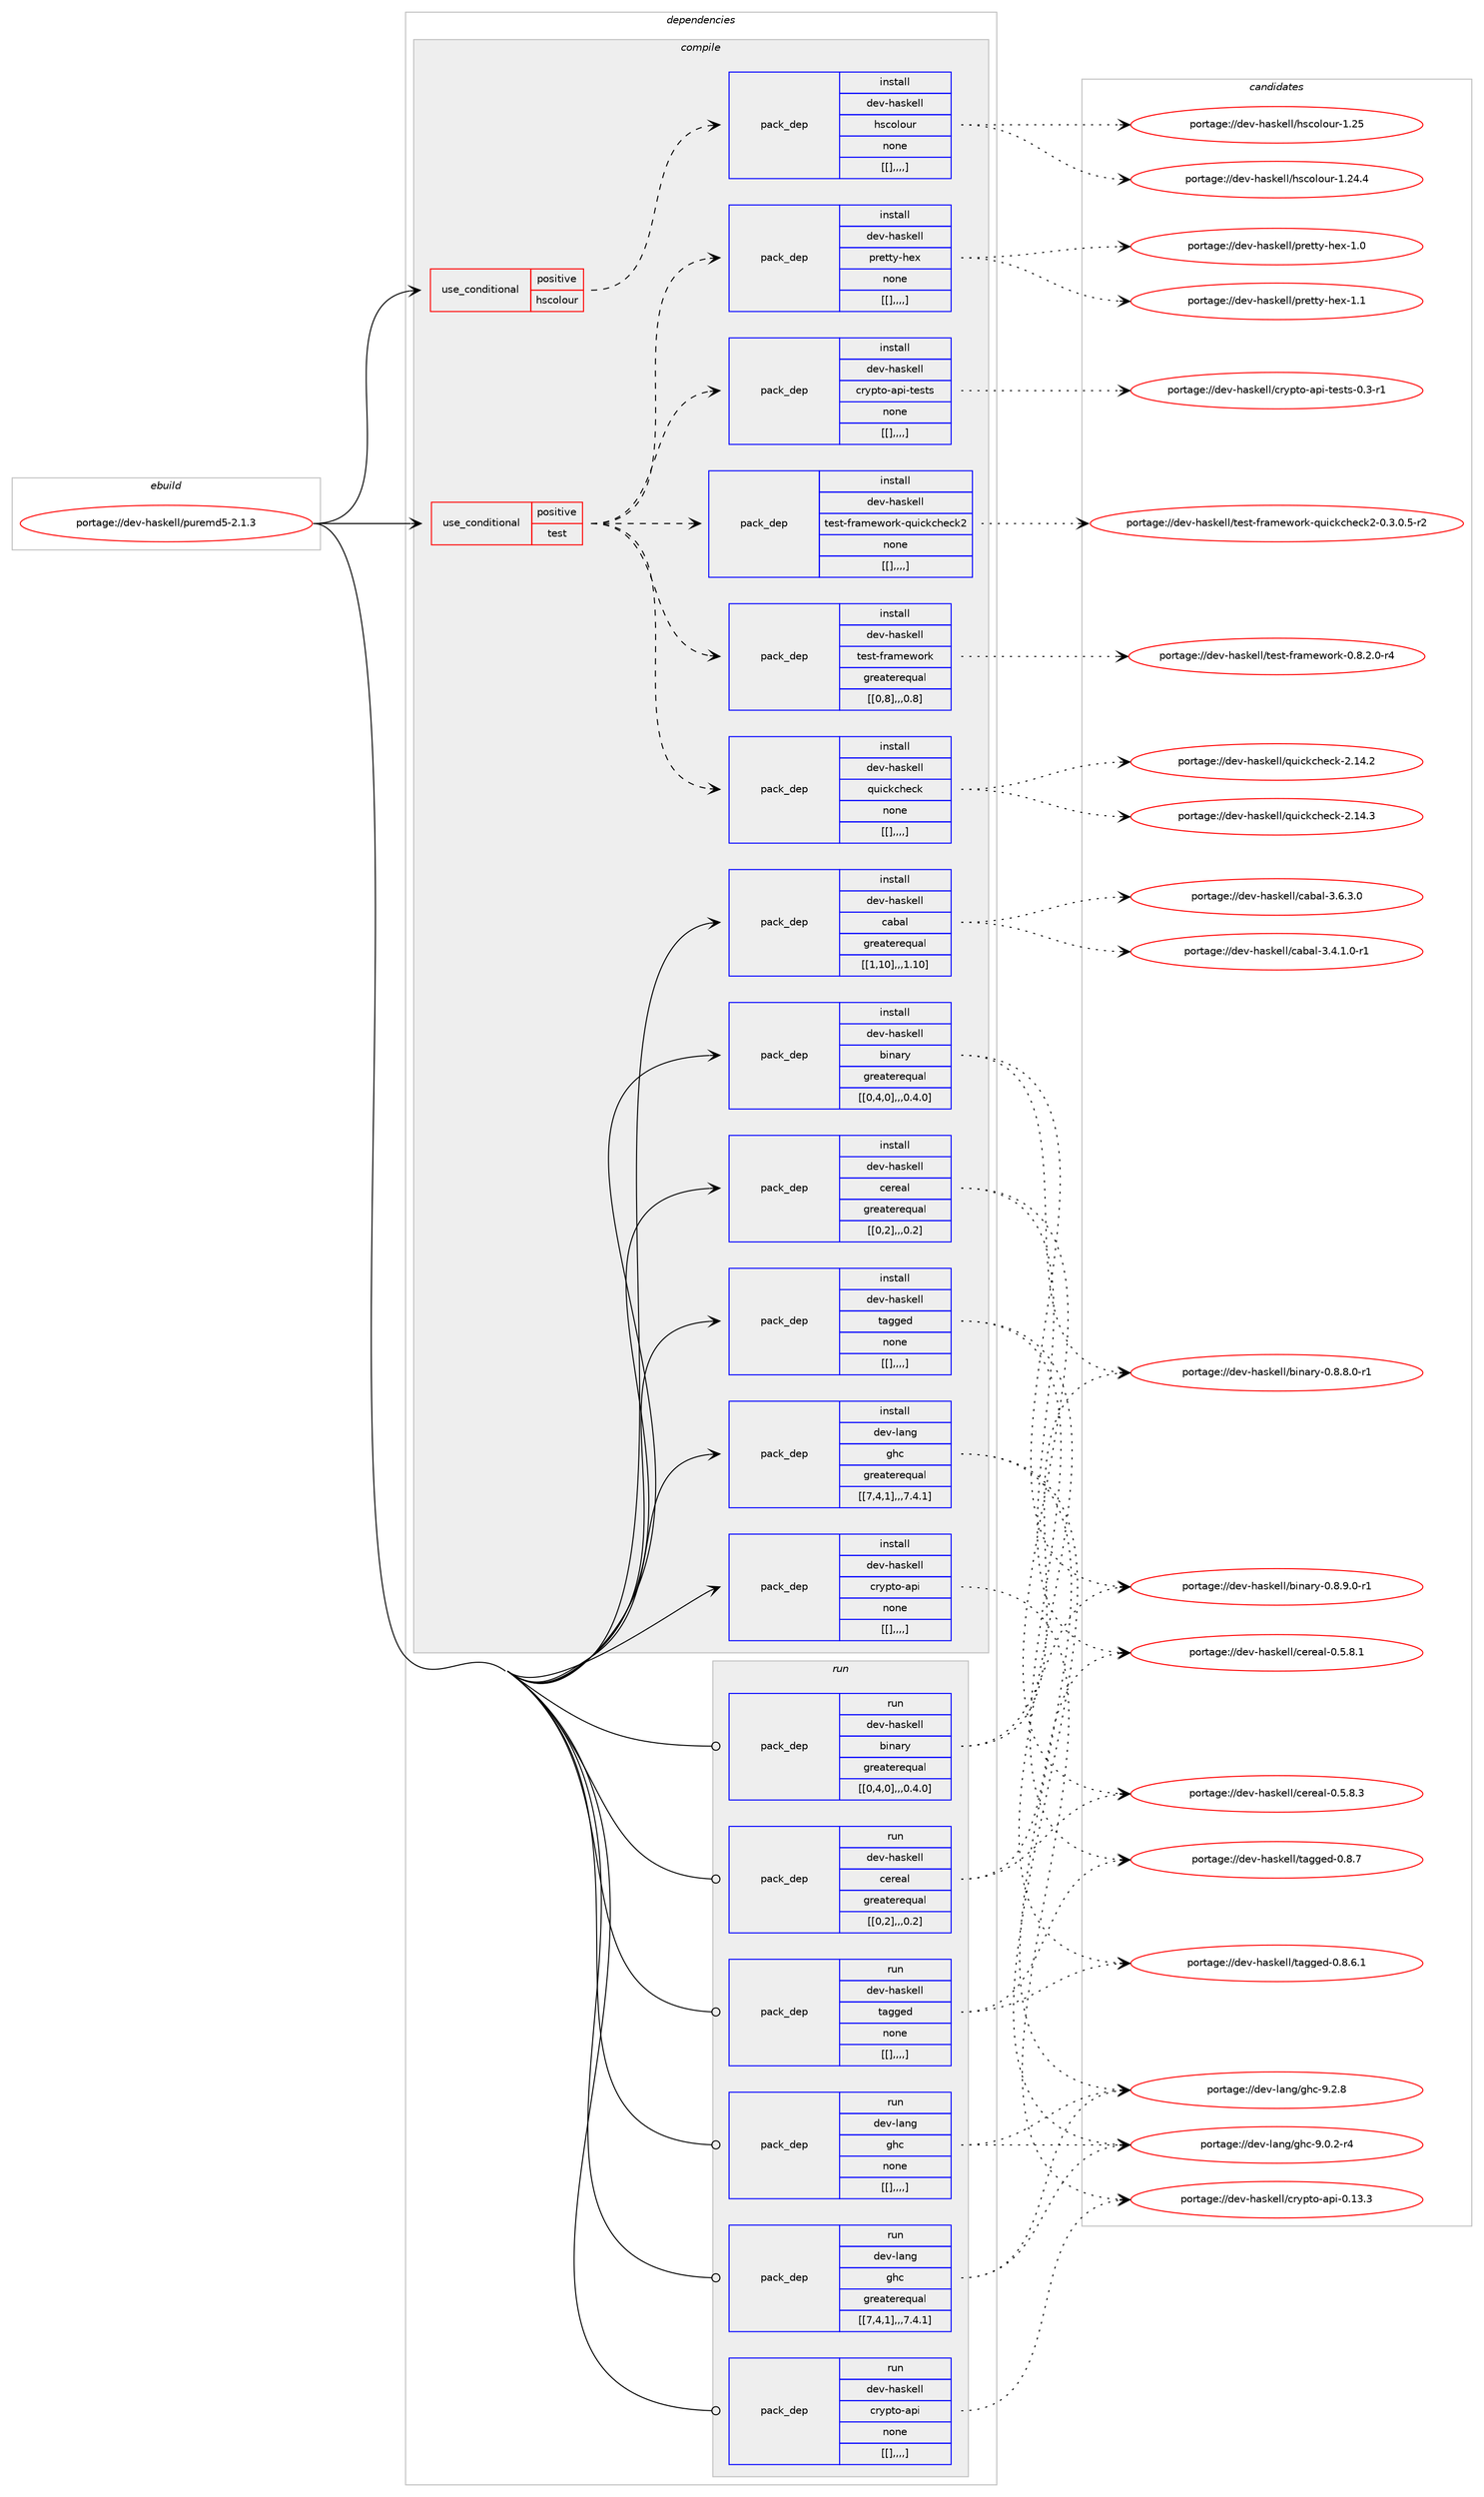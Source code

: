 digraph prolog {

# *************
# Graph options
# *************

newrank=true;
concentrate=true;
compound=true;
graph [rankdir=LR,fontname=Helvetica,fontsize=10,ranksep=1.5];#, ranksep=2.5, nodesep=0.2];
edge  [arrowhead=vee];
node  [fontname=Helvetica,fontsize=10];

# **********
# The ebuild
# **********

subgraph cluster_leftcol {
color=gray;
label=<<i>ebuild</i>>;
id [label="portage://dev-haskell/puremd5-2.1.3", color=red, width=4, href="../dev-haskell/puremd5-2.1.3.svg"];
}

# ****************
# The dependencies
# ****************

subgraph cluster_midcol {
color=gray;
label=<<i>dependencies</i>>;
subgraph cluster_compile {
fillcolor="#eeeeee";
style=filled;
label=<<i>compile</i>>;
subgraph cond21269 {
dependency86814 [label=<<TABLE BORDER="0" CELLBORDER="1" CELLSPACING="0" CELLPADDING="4"><TR><TD ROWSPAN="3" CELLPADDING="10">use_conditional</TD></TR><TR><TD>positive</TD></TR><TR><TD>hscolour</TD></TR></TABLE>>, shape=none, color=red];
subgraph pack64538 {
dependency86815 [label=<<TABLE BORDER="0" CELLBORDER="1" CELLSPACING="0" CELLPADDING="4" WIDTH="220"><TR><TD ROWSPAN="6" CELLPADDING="30">pack_dep</TD></TR><TR><TD WIDTH="110">install</TD></TR><TR><TD>dev-haskell</TD></TR><TR><TD>hscolour</TD></TR><TR><TD>none</TD></TR><TR><TD>[[],,,,]</TD></TR></TABLE>>, shape=none, color=blue];
}
dependency86814:e -> dependency86815:w [weight=20,style="dashed",arrowhead="vee"];
}
id:e -> dependency86814:w [weight=20,style="solid",arrowhead="vee"];
subgraph cond21270 {
dependency86816 [label=<<TABLE BORDER="0" CELLBORDER="1" CELLSPACING="0" CELLPADDING="4"><TR><TD ROWSPAN="3" CELLPADDING="10">use_conditional</TD></TR><TR><TD>positive</TD></TR><TR><TD>test</TD></TR></TABLE>>, shape=none, color=red];
subgraph pack64539 {
dependency86817 [label=<<TABLE BORDER="0" CELLBORDER="1" CELLSPACING="0" CELLPADDING="4" WIDTH="220"><TR><TD ROWSPAN="6" CELLPADDING="30">pack_dep</TD></TR><TR><TD WIDTH="110">install</TD></TR><TR><TD>dev-haskell</TD></TR><TR><TD>crypto-api-tests</TD></TR><TR><TD>none</TD></TR><TR><TD>[[],,,,]</TD></TR></TABLE>>, shape=none, color=blue];
}
dependency86816:e -> dependency86817:w [weight=20,style="dashed",arrowhead="vee"];
subgraph pack64540 {
dependency86818 [label=<<TABLE BORDER="0" CELLBORDER="1" CELLSPACING="0" CELLPADDING="4" WIDTH="220"><TR><TD ROWSPAN="6" CELLPADDING="30">pack_dep</TD></TR><TR><TD WIDTH="110">install</TD></TR><TR><TD>dev-haskell</TD></TR><TR><TD>pretty-hex</TD></TR><TR><TD>none</TD></TR><TR><TD>[[],,,,]</TD></TR></TABLE>>, shape=none, color=blue];
}
dependency86816:e -> dependency86818:w [weight=20,style="dashed",arrowhead="vee"];
subgraph pack64541 {
dependency86819 [label=<<TABLE BORDER="0" CELLBORDER="1" CELLSPACING="0" CELLPADDING="4" WIDTH="220"><TR><TD ROWSPAN="6" CELLPADDING="30">pack_dep</TD></TR><TR><TD WIDTH="110">install</TD></TR><TR><TD>dev-haskell</TD></TR><TR><TD>quickcheck</TD></TR><TR><TD>none</TD></TR><TR><TD>[[],,,,]</TD></TR></TABLE>>, shape=none, color=blue];
}
dependency86816:e -> dependency86819:w [weight=20,style="dashed",arrowhead="vee"];
subgraph pack64542 {
dependency86820 [label=<<TABLE BORDER="0" CELLBORDER="1" CELLSPACING="0" CELLPADDING="4" WIDTH="220"><TR><TD ROWSPAN="6" CELLPADDING="30">pack_dep</TD></TR><TR><TD WIDTH="110">install</TD></TR><TR><TD>dev-haskell</TD></TR><TR><TD>test-framework</TD></TR><TR><TD>greaterequal</TD></TR><TR><TD>[[0,8],,,0.8]</TD></TR></TABLE>>, shape=none, color=blue];
}
dependency86816:e -> dependency86820:w [weight=20,style="dashed",arrowhead="vee"];
subgraph pack64543 {
dependency86821 [label=<<TABLE BORDER="0" CELLBORDER="1" CELLSPACING="0" CELLPADDING="4" WIDTH="220"><TR><TD ROWSPAN="6" CELLPADDING="30">pack_dep</TD></TR><TR><TD WIDTH="110">install</TD></TR><TR><TD>dev-haskell</TD></TR><TR><TD>test-framework-quickcheck2</TD></TR><TR><TD>none</TD></TR><TR><TD>[[],,,,]</TD></TR></TABLE>>, shape=none, color=blue];
}
dependency86816:e -> dependency86821:w [weight=20,style="dashed",arrowhead="vee"];
}
id:e -> dependency86816:w [weight=20,style="solid",arrowhead="vee"];
subgraph pack64544 {
dependency86822 [label=<<TABLE BORDER="0" CELLBORDER="1" CELLSPACING="0" CELLPADDING="4" WIDTH="220"><TR><TD ROWSPAN="6" CELLPADDING="30">pack_dep</TD></TR><TR><TD WIDTH="110">install</TD></TR><TR><TD>dev-haskell</TD></TR><TR><TD>binary</TD></TR><TR><TD>greaterequal</TD></TR><TR><TD>[[0,4,0],,,0.4.0]</TD></TR></TABLE>>, shape=none, color=blue];
}
id:e -> dependency86822:w [weight=20,style="solid",arrowhead="vee"];
subgraph pack64545 {
dependency86823 [label=<<TABLE BORDER="0" CELLBORDER="1" CELLSPACING="0" CELLPADDING="4" WIDTH="220"><TR><TD ROWSPAN="6" CELLPADDING="30">pack_dep</TD></TR><TR><TD WIDTH="110">install</TD></TR><TR><TD>dev-haskell</TD></TR><TR><TD>cabal</TD></TR><TR><TD>greaterequal</TD></TR><TR><TD>[[1,10],,,1.10]</TD></TR></TABLE>>, shape=none, color=blue];
}
id:e -> dependency86823:w [weight=20,style="solid",arrowhead="vee"];
subgraph pack64546 {
dependency86824 [label=<<TABLE BORDER="0" CELLBORDER="1" CELLSPACING="0" CELLPADDING="4" WIDTH="220"><TR><TD ROWSPAN="6" CELLPADDING="30">pack_dep</TD></TR><TR><TD WIDTH="110">install</TD></TR><TR><TD>dev-haskell</TD></TR><TR><TD>cereal</TD></TR><TR><TD>greaterequal</TD></TR><TR><TD>[[0,2],,,0.2]</TD></TR></TABLE>>, shape=none, color=blue];
}
id:e -> dependency86824:w [weight=20,style="solid",arrowhead="vee"];
subgraph pack64547 {
dependency86825 [label=<<TABLE BORDER="0" CELLBORDER="1" CELLSPACING="0" CELLPADDING="4" WIDTH="220"><TR><TD ROWSPAN="6" CELLPADDING="30">pack_dep</TD></TR><TR><TD WIDTH="110">install</TD></TR><TR><TD>dev-haskell</TD></TR><TR><TD>crypto-api</TD></TR><TR><TD>none</TD></TR><TR><TD>[[],,,,]</TD></TR></TABLE>>, shape=none, color=blue];
}
id:e -> dependency86825:w [weight=20,style="solid",arrowhead="vee"];
subgraph pack64548 {
dependency86826 [label=<<TABLE BORDER="0" CELLBORDER="1" CELLSPACING="0" CELLPADDING="4" WIDTH="220"><TR><TD ROWSPAN="6" CELLPADDING="30">pack_dep</TD></TR><TR><TD WIDTH="110">install</TD></TR><TR><TD>dev-haskell</TD></TR><TR><TD>tagged</TD></TR><TR><TD>none</TD></TR><TR><TD>[[],,,,]</TD></TR></TABLE>>, shape=none, color=blue];
}
id:e -> dependency86826:w [weight=20,style="solid",arrowhead="vee"];
subgraph pack64549 {
dependency86827 [label=<<TABLE BORDER="0" CELLBORDER="1" CELLSPACING="0" CELLPADDING="4" WIDTH="220"><TR><TD ROWSPAN="6" CELLPADDING="30">pack_dep</TD></TR><TR><TD WIDTH="110">install</TD></TR><TR><TD>dev-lang</TD></TR><TR><TD>ghc</TD></TR><TR><TD>greaterequal</TD></TR><TR><TD>[[7,4,1],,,7.4.1]</TD></TR></TABLE>>, shape=none, color=blue];
}
id:e -> dependency86827:w [weight=20,style="solid",arrowhead="vee"];
}
subgraph cluster_compileandrun {
fillcolor="#eeeeee";
style=filled;
label=<<i>compile and run</i>>;
}
subgraph cluster_run {
fillcolor="#eeeeee";
style=filled;
label=<<i>run</i>>;
subgraph pack64550 {
dependency86828 [label=<<TABLE BORDER="0" CELLBORDER="1" CELLSPACING="0" CELLPADDING="4" WIDTH="220"><TR><TD ROWSPAN="6" CELLPADDING="30">pack_dep</TD></TR><TR><TD WIDTH="110">run</TD></TR><TR><TD>dev-haskell</TD></TR><TR><TD>binary</TD></TR><TR><TD>greaterequal</TD></TR><TR><TD>[[0,4,0],,,0.4.0]</TD></TR></TABLE>>, shape=none, color=blue];
}
id:e -> dependency86828:w [weight=20,style="solid",arrowhead="odot"];
subgraph pack64551 {
dependency86829 [label=<<TABLE BORDER="0" CELLBORDER="1" CELLSPACING="0" CELLPADDING="4" WIDTH="220"><TR><TD ROWSPAN="6" CELLPADDING="30">pack_dep</TD></TR><TR><TD WIDTH="110">run</TD></TR><TR><TD>dev-haskell</TD></TR><TR><TD>cereal</TD></TR><TR><TD>greaterequal</TD></TR><TR><TD>[[0,2],,,0.2]</TD></TR></TABLE>>, shape=none, color=blue];
}
id:e -> dependency86829:w [weight=20,style="solid",arrowhead="odot"];
subgraph pack64552 {
dependency86830 [label=<<TABLE BORDER="0" CELLBORDER="1" CELLSPACING="0" CELLPADDING="4" WIDTH="220"><TR><TD ROWSPAN="6" CELLPADDING="30">pack_dep</TD></TR><TR><TD WIDTH="110">run</TD></TR><TR><TD>dev-haskell</TD></TR><TR><TD>crypto-api</TD></TR><TR><TD>none</TD></TR><TR><TD>[[],,,,]</TD></TR></TABLE>>, shape=none, color=blue];
}
id:e -> dependency86830:w [weight=20,style="solid",arrowhead="odot"];
subgraph pack64553 {
dependency86831 [label=<<TABLE BORDER="0" CELLBORDER="1" CELLSPACING="0" CELLPADDING="4" WIDTH="220"><TR><TD ROWSPAN="6" CELLPADDING="30">pack_dep</TD></TR><TR><TD WIDTH="110">run</TD></TR><TR><TD>dev-haskell</TD></TR><TR><TD>tagged</TD></TR><TR><TD>none</TD></TR><TR><TD>[[],,,,]</TD></TR></TABLE>>, shape=none, color=blue];
}
id:e -> dependency86831:w [weight=20,style="solid",arrowhead="odot"];
subgraph pack64554 {
dependency86832 [label=<<TABLE BORDER="0" CELLBORDER="1" CELLSPACING="0" CELLPADDING="4" WIDTH="220"><TR><TD ROWSPAN="6" CELLPADDING="30">pack_dep</TD></TR><TR><TD WIDTH="110">run</TD></TR><TR><TD>dev-lang</TD></TR><TR><TD>ghc</TD></TR><TR><TD>greaterequal</TD></TR><TR><TD>[[7,4,1],,,7.4.1]</TD></TR></TABLE>>, shape=none, color=blue];
}
id:e -> dependency86832:w [weight=20,style="solid",arrowhead="odot"];
subgraph pack64555 {
dependency86833 [label=<<TABLE BORDER="0" CELLBORDER="1" CELLSPACING="0" CELLPADDING="4" WIDTH="220"><TR><TD ROWSPAN="6" CELLPADDING="30">pack_dep</TD></TR><TR><TD WIDTH="110">run</TD></TR><TR><TD>dev-lang</TD></TR><TR><TD>ghc</TD></TR><TR><TD>none</TD></TR><TR><TD>[[],,,,]</TD></TR></TABLE>>, shape=none, color=blue];
}
id:e -> dependency86833:w [weight=20,style="solid",arrowhead="odot"];
}
}

# **************
# The candidates
# **************

subgraph cluster_choices {
rank=same;
color=gray;
label=<<i>candidates</i>>;

subgraph choice64538 {
color=black;
nodesep=1;
choice100101118451049711510710110810847104115991111081111171144549465053 [label="portage://dev-haskell/hscolour-1.25", color=red, width=4,href="../dev-haskell/hscolour-1.25.svg"];
choice1001011184510497115107101108108471041159911110811111711445494650524652 [label="portage://dev-haskell/hscolour-1.24.4", color=red, width=4,href="../dev-haskell/hscolour-1.24.4.svg"];
dependency86815:e -> choice100101118451049711510710110810847104115991111081111171144549465053:w [style=dotted,weight="100"];
dependency86815:e -> choice1001011184510497115107101108108471041159911110811111711445494650524652:w [style=dotted,weight="100"];
}
subgraph choice64539 {
color=black;
nodesep=1;
choice10010111845104971151071011081084799114121112116111459711210545116101115116115454846514511449 [label="portage://dev-haskell/crypto-api-tests-0.3-r1", color=red, width=4,href="../dev-haskell/crypto-api-tests-0.3-r1.svg"];
dependency86817:e -> choice10010111845104971151071011081084799114121112116111459711210545116101115116115454846514511449:w [style=dotted,weight="100"];
}
subgraph choice64540 {
color=black;
nodesep=1;
choice1001011184510497115107101108108471121141011161161214510410112045494649 [label="portage://dev-haskell/pretty-hex-1.1", color=red, width=4,href="../dev-haskell/pretty-hex-1.1.svg"];
choice1001011184510497115107101108108471121141011161161214510410112045494648 [label="portage://dev-haskell/pretty-hex-1.0", color=red, width=4,href="../dev-haskell/pretty-hex-1.0.svg"];
dependency86818:e -> choice1001011184510497115107101108108471121141011161161214510410112045494649:w [style=dotted,weight="100"];
dependency86818:e -> choice1001011184510497115107101108108471121141011161161214510410112045494648:w [style=dotted,weight="100"];
}
subgraph choice64541 {
color=black;
nodesep=1;
choice10010111845104971151071011081084711311710599107991041019910745504649524651 [label="portage://dev-haskell/quickcheck-2.14.3", color=red, width=4,href="../dev-haskell/quickcheck-2.14.3.svg"];
choice10010111845104971151071011081084711311710599107991041019910745504649524650 [label="portage://dev-haskell/quickcheck-2.14.2", color=red, width=4,href="../dev-haskell/quickcheck-2.14.2.svg"];
dependency86819:e -> choice10010111845104971151071011081084711311710599107991041019910745504649524651:w [style=dotted,weight="100"];
dependency86819:e -> choice10010111845104971151071011081084711311710599107991041019910745504649524650:w [style=dotted,weight="100"];
}
subgraph choice64542 {
color=black;
nodesep=1;
choice100101118451049711510710110810847116101115116451021149710910111911111410745484656465046484511452 [label="portage://dev-haskell/test-framework-0.8.2.0-r4", color=red, width=4,href="../dev-haskell/test-framework-0.8.2.0-r4.svg"];
dependency86820:e -> choice100101118451049711510710110810847116101115116451021149710910111911111410745484656465046484511452:w [style=dotted,weight="100"];
}
subgraph choice64543 {
color=black;
nodesep=1;
choice1001011184510497115107101108108471161011151164510211497109101119111114107451131171059910799104101991075045484651464846534511450 [label="portage://dev-haskell/test-framework-quickcheck2-0.3.0.5-r2", color=red, width=4,href="../dev-haskell/test-framework-quickcheck2-0.3.0.5-r2.svg"];
dependency86821:e -> choice1001011184510497115107101108108471161011151164510211497109101119111114107451131171059910799104101991075045484651464846534511450:w [style=dotted,weight="100"];
}
subgraph choice64544 {
color=black;
nodesep=1;
choice100101118451049711510710110810847981051109711412145484656465746484511449 [label="portage://dev-haskell/binary-0.8.9.0-r1", color=red, width=4,href="../dev-haskell/binary-0.8.9.0-r1.svg"];
choice100101118451049711510710110810847981051109711412145484656465646484511449 [label="portage://dev-haskell/binary-0.8.8.0-r1", color=red, width=4,href="../dev-haskell/binary-0.8.8.0-r1.svg"];
dependency86822:e -> choice100101118451049711510710110810847981051109711412145484656465746484511449:w [style=dotted,weight="100"];
dependency86822:e -> choice100101118451049711510710110810847981051109711412145484656465646484511449:w [style=dotted,weight="100"];
}
subgraph choice64545 {
color=black;
nodesep=1;
choice100101118451049711510710110810847999798971084551465446514648 [label="portage://dev-haskell/cabal-3.6.3.0", color=red, width=4,href="../dev-haskell/cabal-3.6.3.0.svg"];
choice1001011184510497115107101108108479997989710845514652464946484511449 [label="portage://dev-haskell/cabal-3.4.1.0-r1", color=red, width=4,href="../dev-haskell/cabal-3.4.1.0-r1.svg"];
dependency86823:e -> choice100101118451049711510710110810847999798971084551465446514648:w [style=dotted,weight="100"];
dependency86823:e -> choice1001011184510497115107101108108479997989710845514652464946484511449:w [style=dotted,weight="100"];
}
subgraph choice64546 {
color=black;
nodesep=1;
choice10010111845104971151071011081084799101114101971084548465346564651 [label="portage://dev-haskell/cereal-0.5.8.3", color=red, width=4,href="../dev-haskell/cereal-0.5.8.3.svg"];
choice10010111845104971151071011081084799101114101971084548465346564649 [label="portage://dev-haskell/cereal-0.5.8.1", color=red, width=4,href="../dev-haskell/cereal-0.5.8.1.svg"];
dependency86824:e -> choice10010111845104971151071011081084799101114101971084548465346564651:w [style=dotted,weight="100"];
dependency86824:e -> choice10010111845104971151071011081084799101114101971084548465346564649:w [style=dotted,weight="100"];
}
subgraph choice64547 {
color=black;
nodesep=1;
choice10010111845104971151071011081084799114121112116111459711210545484649514651 [label="portage://dev-haskell/crypto-api-0.13.3", color=red, width=4,href="../dev-haskell/crypto-api-0.13.3.svg"];
dependency86825:e -> choice10010111845104971151071011081084799114121112116111459711210545484649514651:w [style=dotted,weight="100"];
}
subgraph choice64548 {
color=black;
nodesep=1;
choice10010111845104971151071011081084711697103103101100454846564655 [label="portage://dev-haskell/tagged-0.8.7", color=red, width=4,href="../dev-haskell/tagged-0.8.7.svg"];
choice100101118451049711510710110810847116971031031011004548465646544649 [label="portage://dev-haskell/tagged-0.8.6.1", color=red, width=4,href="../dev-haskell/tagged-0.8.6.1.svg"];
dependency86826:e -> choice10010111845104971151071011081084711697103103101100454846564655:w [style=dotted,weight="100"];
dependency86826:e -> choice100101118451049711510710110810847116971031031011004548465646544649:w [style=dotted,weight="100"];
}
subgraph choice64549 {
color=black;
nodesep=1;
choice10010111845108971101034710310499455746504656 [label="portage://dev-lang/ghc-9.2.8", color=red, width=4,href="../dev-lang/ghc-9.2.8.svg"];
choice100101118451089711010347103104994557464846504511452 [label="portage://dev-lang/ghc-9.0.2-r4", color=red, width=4,href="../dev-lang/ghc-9.0.2-r4.svg"];
dependency86827:e -> choice10010111845108971101034710310499455746504656:w [style=dotted,weight="100"];
dependency86827:e -> choice100101118451089711010347103104994557464846504511452:w [style=dotted,weight="100"];
}
subgraph choice64550 {
color=black;
nodesep=1;
choice100101118451049711510710110810847981051109711412145484656465746484511449 [label="portage://dev-haskell/binary-0.8.9.0-r1", color=red, width=4,href="../dev-haskell/binary-0.8.9.0-r1.svg"];
choice100101118451049711510710110810847981051109711412145484656465646484511449 [label="portage://dev-haskell/binary-0.8.8.0-r1", color=red, width=4,href="../dev-haskell/binary-0.8.8.0-r1.svg"];
dependency86828:e -> choice100101118451049711510710110810847981051109711412145484656465746484511449:w [style=dotted,weight="100"];
dependency86828:e -> choice100101118451049711510710110810847981051109711412145484656465646484511449:w [style=dotted,weight="100"];
}
subgraph choice64551 {
color=black;
nodesep=1;
choice10010111845104971151071011081084799101114101971084548465346564651 [label="portage://dev-haskell/cereal-0.5.8.3", color=red, width=4,href="../dev-haskell/cereal-0.5.8.3.svg"];
choice10010111845104971151071011081084799101114101971084548465346564649 [label="portage://dev-haskell/cereal-0.5.8.1", color=red, width=4,href="../dev-haskell/cereal-0.5.8.1.svg"];
dependency86829:e -> choice10010111845104971151071011081084799101114101971084548465346564651:w [style=dotted,weight="100"];
dependency86829:e -> choice10010111845104971151071011081084799101114101971084548465346564649:w [style=dotted,weight="100"];
}
subgraph choice64552 {
color=black;
nodesep=1;
choice10010111845104971151071011081084799114121112116111459711210545484649514651 [label="portage://dev-haskell/crypto-api-0.13.3", color=red, width=4,href="../dev-haskell/crypto-api-0.13.3.svg"];
dependency86830:e -> choice10010111845104971151071011081084799114121112116111459711210545484649514651:w [style=dotted,weight="100"];
}
subgraph choice64553 {
color=black;
nodesep=1;
choice10010111845104971151071011081084711697103103101100454846564655 [label="portage://dev-haskell/tagged-0.8.7", color=red, width=4,href="../dev-haskell/tagged-0.8.7.svg"];
choice100101118451049711510710110810847116971031031011004548465646544649 [label="portage://dev-haskell/tagged-0.8.6.1", color=red, width=4,href="../dev-haskell/tagged-0.8.6.1.svg"];
dependency86831:e -> choice10010111845104971151071011081084711697103103101100454846564655:w [style=dotted,weight="100"];
dependency86831:e -> choice100101118451049711510710110810847116971031031011004548465646544649:w [style=dotted,weight="100"];
}
subgraph choice64554 {
color=black;
nodesep=1;
choice10010111845108971101034710310499455746504656 [label="portage://dev-lang/ghc-9.2.8", color=red, width=4,href="../dev-lang/ghc-9.2.8.svg"];
choice100101118451089711010347103104994557464846504511452 [label="portage://dev-lang/ghc-9.0.2-r4", color=red, width=4,href="../dev-lang/ghc-9.0.2-r4.svg"];
dependency86832:e -> choice10010111845108971101034710310499455746504656:w [style=dotted,weight="100"];
dependency86832:e -> choice100101118451089711010347103104994557464846504511452:w [style=dotted,weight="100"];
}
subgraph choice64555 {
color=black;
nodesep=1;
choice10010111845108971101034710310499455746504656 [label="portage://dev-lang/ghc-9.2.8", color=red, width=4,href="../dev-lang/ghc-9.2.8.svg"];
choice100101118451089711010347103104994557464846504511452 [label="portage://dev-lang/ghc-9.0.2-r4", color=red, width=4,href="../dev-lang/ghc-9.0.2-r4.svg"];
dependency86833:e -> choice10010111845108971101034710310499455746504656:w [style=dotted,weight="100"];
dependency86833:e -> choice100101118451089711010347103104994557464846504511452:w [style=dotted,weight="100"];
}
}

}
